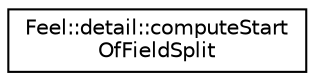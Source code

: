 digraph "Graphical Class Hierarchy"
{
 // LATEX_PDF_SIZE
  edge [fontname="Helvetica",fontsize="10",labelfontname="Helvetica",labelfontsize="10"];
  node [fontname="Helvetica",fontsize="10",shape=record];
  rankdir="LR";
  Node0 [label="Feel::detail::computeStart\lOfFieldSplit",height=0.2,width=0.4,color="black", fillcolor="white", style="filled",URL="$structFeel_1_1detail_1_1computeStartOfFieldSplit.html",tooltip=" "];
}
